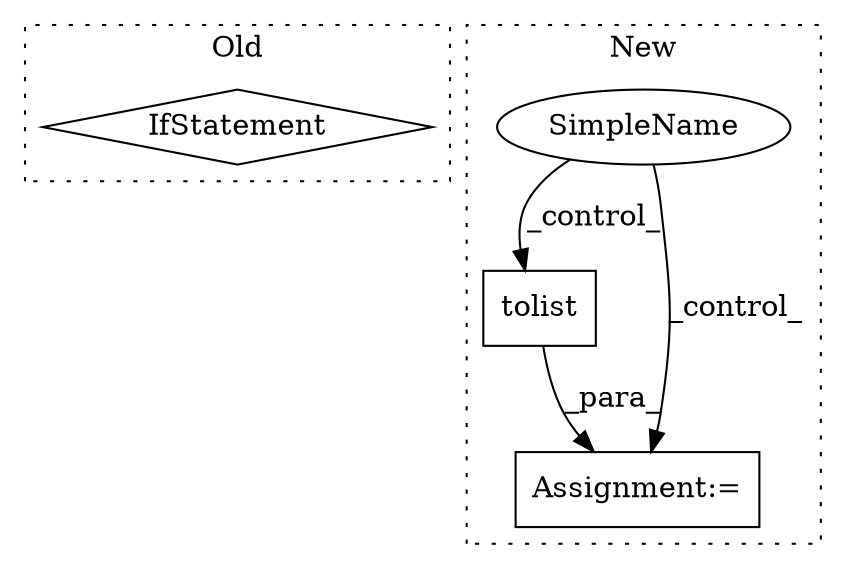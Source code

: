 digraph G {
subgraph cluster0 {
1 [label="IfStatement" a="25" s="12521,12562" l="4,2" shape="diamond"];
label = "Old";
style="dotted";
}
subgraph cluster1 {
2 [label="tolist" a="32" s="12822" l="8" shape="box"];
3 [label="Assignment:=" a="7" s="12807" l="32" shape="box"];
4 [label="SimpleName" a="42" s="" l="" shape="ellipse"];
label = "New";
style="dotted";
}
2 -> 3 [label="_para_"];
4 -> 2 [label="_control_"];
4 -> 3 [label="_control_"];
}